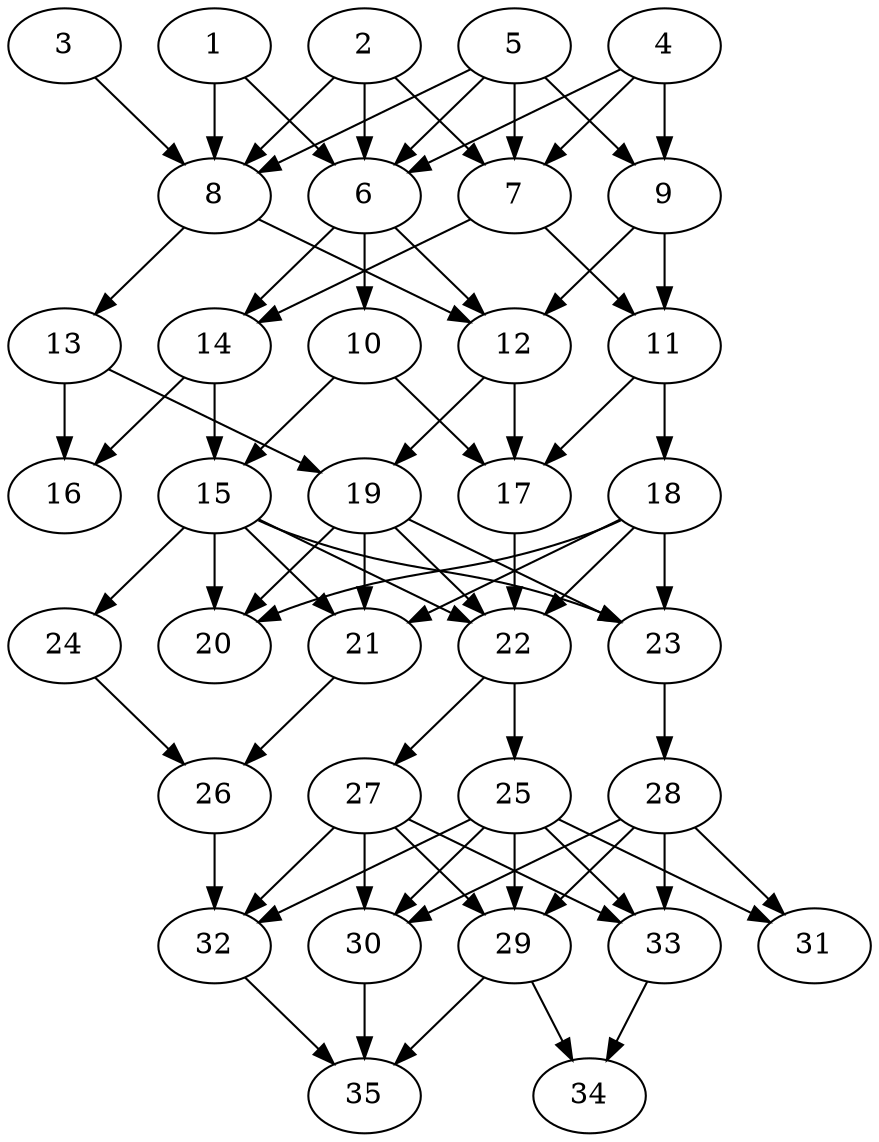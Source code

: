 // DAG automatically generated by daggen at Thu Oct  3 14:05:36 2019
// ./daggen --dot -n 35 --ccr 0.3 --fat 0.5 --regular 0.9 --density 0.7 --mindata 5242880 --maxdata 52428800 
digraph G {
  1 [size="150446080", alpha="0.16", expect_size="45133824"] 
  1 -> 6 [size ="45133824"]
  1 -> 8 [size ="45133824"]
  2 [size="90699093", alpha="0.20", expect_size="27209728"] 
  2 -> 6 [size ="27209728"]
  2 -> 7 [size ="27209728"]
  2 -> 8 [size ="27209728"]
  3 [size="82834773", alpha="0.06", expect_size="24850432"] 
  3 -> 8 [size ="24850432"]
  4 [size="28815360", alpha="0.11", expect_size="8644608"] 
  4 -> 6 [size ="8644608"]
  4 -> 7 [size ="8644608"]
  4 -> 9 [size ="8644608"]
  5 [size="64723627", alpha="0.16", expect_size="19417088"] 
  5 -> 6 [size ="19417088"]
  5 -> 7 [size ="19417088"]
  5 -> 8 [size ="19417088"]
  5 -> 9 [size ="19417088"]
  6 [size="44653227", alpha="0.02", expect_size="13395968"] 
  6 -> 10 [size ="13395968"]
  6 -> 12 [size ="13395968"]
  6 -> 14 [size ="13395968"]
  7 [size="22398293", alpha="0.11", expect_size="6719488"] 
  7 -> 11 [size ="6719488"]
  7 -> 14 [size ="6719488"]
  8 [size="160003413", alpha="0.01", expect_size="48001024"] 
  8 -> 12 [size ="48001024"]
  8 -> 13 [size ="48001024"]
  9 [size="47165440", alpha="0.00", expect_size="14149632"] 
  9 -> 11 [size ="14149632"]
  9 -> 12 [size ="14149632"]
  10 [size="136386560", alpha="0.19", expect_size="40915968"] 
  10 -> 15 [size ="40915968"]
  10 -> 17 [size ="40915968"]
  11 [size="66286933", alpha="0.03", expect_size="19886080"] 
  11 -> 17 [size ="19886080"]
  11 -> 18 [size ="19886080"]
  12 [size="38744747", alpha="0.16", expect_size="11623424"] 
  12 -> 17 [size ="11623424"]
  12 -> 19 [size ="11623424"]
  13 [size="38492160", alpha="0.01", expect_size="11547648"] 
  13 -> 16 [size ="11547648"]
  13 -> 19 [size ="11547648"]
  14 [size="89036800", alpha="0.14", expect_size="26711040"] 
  14 -> 15 [size ="26711040"]
  14 -> 16 [size ="26711040"]
  15 [size="19592533", alpha="0.10", expect_size="5877760"] 
  15 -> 20 [size ="5877760"]
  15 -> 21 [size ="5877760"]
  15 -> 22 [size ="5877760"]
  15 -> 23 [size ="5877760"]
  15 -> 24 [size ="5877760"]
  16 [size="146862080", alpha="0.17", expect_size="44058624"] 
  17 [size="166239573", alpha="0.14", expect_size="49871872"] 
  17 -> 22 [size ="49871872"]
  18 [size="98157227", alpha="0.00", expect_size="29447168"] 
  18 -> 20 [size ="29447168"]
  18 -> 21 [size ="29447168"]
  18 -> 22 [size ="29447168"]
  18 -> 23 [size ="29447168"]
  19 [size="109728427", alpha="0.19", expect_size="32918528"] 
  19 -> 20 [size ="32918528"]
  19 -> 21 [size ="32918528"]
  19 -> 22 [size ="32918528"]
  19 -> 23 [size ="32918528"]
  20 [size="110547627", alpha="0.01", expect_size="33164288"] 
  21 [size="101229227", alpha="0.20", expect_size="30368768"] 
  21 -> 26 [size ="30368768"]
  22 [size="125893973", alpha="0.08", expect_size="37768192"] 
  22 -> 25 [size ="37768192"]
  22 -> 27 [size ="37768192"]
  23 [size="93385387", alpha="0.05", expect_size="28015616"] 
  23 -> 28 [size ="28015616"]
  24 [size="99894613", alpha="0.03", expect_size="29968384"] 
  24 -> 26 [size ="29968384"]
  25 [size="52428800", alpha="0.07", expect_size="15728640"] 
  25 -> 29 [size ="15728640"]
  25 -> 30 [size ="15728640"]
  25 -> 31 [size ="15728640"]
  25 -> 32 [size ="15728640"]
  25 -> 33 [size ="15728640"]
  26 [size="131860480", alpha="0.14", expect_size="39558144"] 
  26 -> 32 [size ="39558144"]
  27 [size="109527040", alpha="0.02", expect_size="32858112"] 
  27 -> 29 [size ="32858112"]
  27 -> 30 [size ="32858112"]
  27 -> 32 [size ="32858112"]
  27 -> 33 [size ="32858112"]
  28 [size="62477653", alpha="0.09", expect_size="18743296"] 
  28 -> 29 [size ="18743296"]
  28 -> 30 [size ="18743296"]
  28 -> 31 [size ="18743296"]
  28 -> 33 [size ="18743296"]
  29 [size="63269547", alpha="0.19", expect_size="18980864"] 
  29 -> 34 [size ="18980864"]
  29 -> 35 [size ="18980864"]
  30 [size="53698560", alpha="0.04", expect_size="16109568"] 
  30 -> 35 [size ="16109568"]
  31 [size="60289707", alpha="0.15", expect_size="18086912"] 
  32 [size="58729813", alpha="0.09", expect_size="17618944"] 
  32 -> 35 [size ="17618944"]
  33 [size="122241707", alpha="0.06", expect_size="36672512"] 
  33 -> 34 [size ="36672512"]
  34 [size="158904320", alpha="0.12", expect_size="47671296"] 
  35 [size="22763520", alpha="0.18", expect_size="6829056"] 
}

